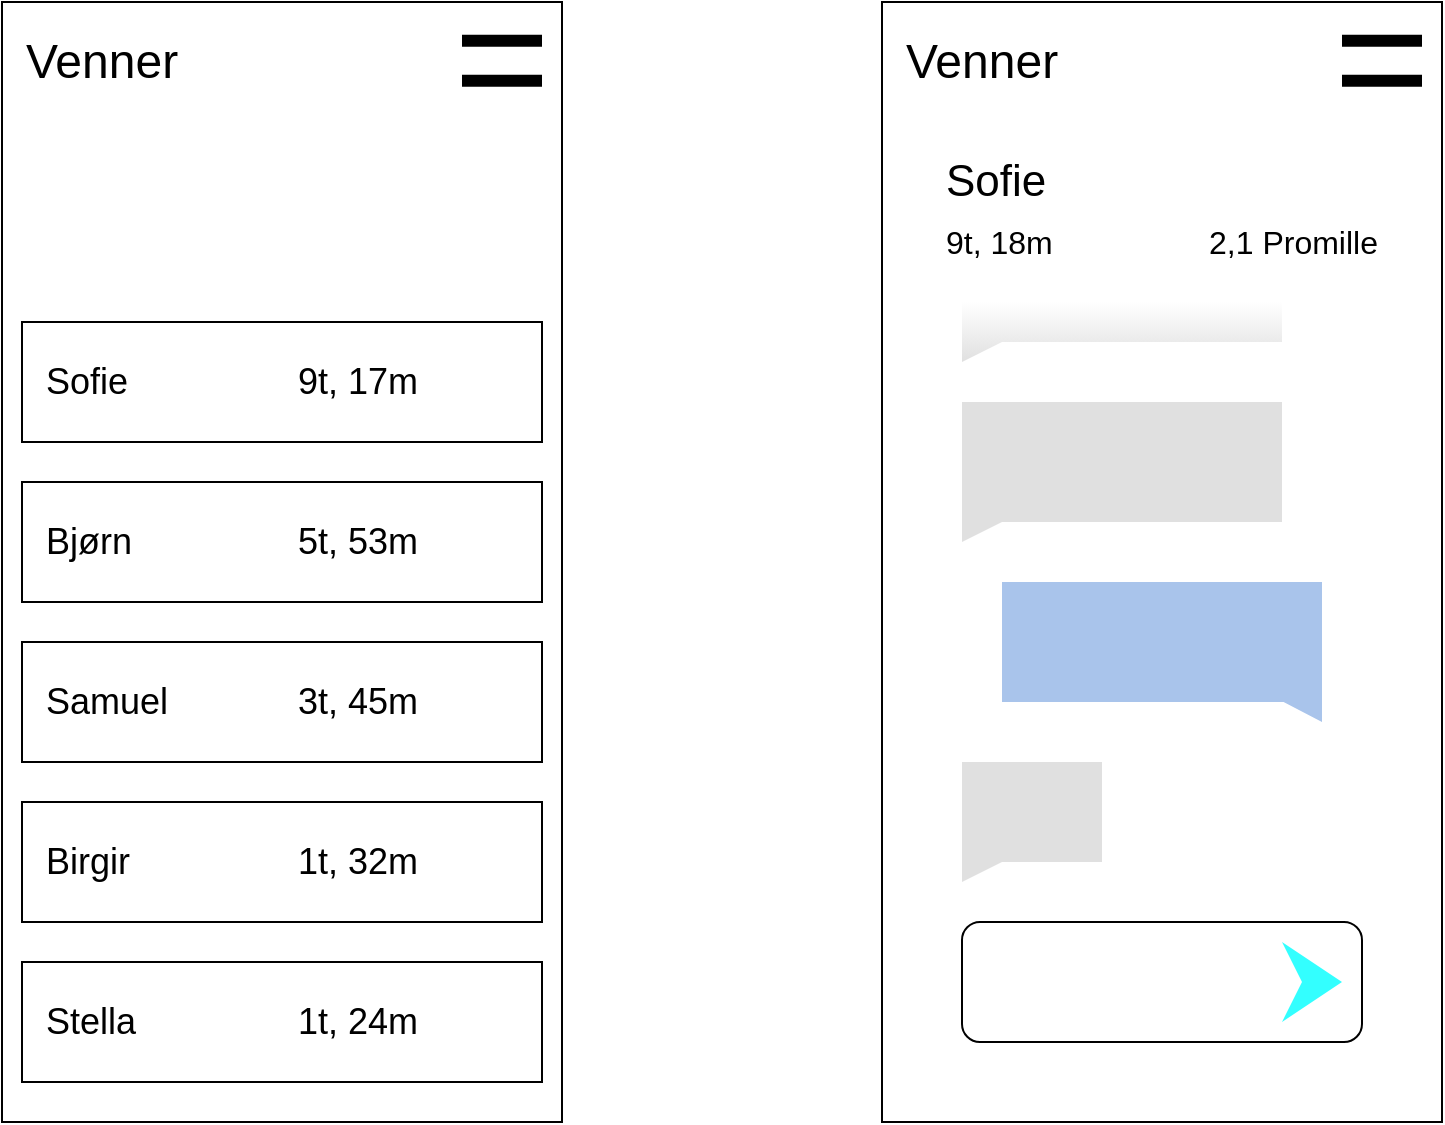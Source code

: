 <mxfile version="15.2.5" type="device"><diagram id="7_vzxhTbwXwMeLURRyNr" name="Page-1"><mxGraphModel dx="1627" dy="1032" grid="1" gridSize="10" guides="1" tooltips="1" connect="0" arrows="0" fold="1" page="1" pageScale="1" pageWidth="827" pageHeight="1169" math="0" shadow="0"><root><mxCell id="0"/><mxCell id="1" value="Base" style="locked=1;" parent="0"/><mxCell id="6KrHyGJjl-sLQc3RgJx--14" value="" style="rounded=0;whiteSpace=wrap;html=1;" parent="1" vertex="1"><mxGeometry width="280" height="560" as="geometry"/></mxCell><mxCell id="LEPAdyr9kieLyu3FZ4h3-8" value="" style="group;fillColor=none;strokeColor=none;" parent="1" vertex="1" connectable="0"><mxGeometry width="280" height="60" as="geometry"/></mxCell><mxCell id="6KrHyGJjl-sLQc3RgJx--41" value="Venner" style="text;html=1;strokeColor=none;fillColor=none;align=left;verticalAlign=middle;whiteSpace=wrap;rounded=0;fontSize=24;" parent="LEPAdyr9kieLyu3FZ4h3-8" vertex="1"><mxGeometry x="10" y="10" width="190" height="40" as="geometry"/></mxCell><mxCell id="LEPAdyr9kieLyu3FZ4h3-6" value="" style="group;fillColor=none;" parent="LEPAdyr9kieLyu3FZ4h3-8" vertex="1" connectable="0"><mxGeometry x="220" width="60" height="60" as="geometry"/></mxCell><mxCell id="LEPAdyr9kieLyu3FZ4h3-5" value="" style="rounded=0;whiteSpace=wrap;html=1;fillColor=none;strokeColor=none;" parent="LEPAdyr9kieLyu3FZ4h3-6" vertex="1"><mxGeometry width="60" height="60" as="geometry"/></mxCell><mxCell id="N4ZxpNlvDH7QiRQBErcT-71" value="" style="endArrow=none;html=1;entryX=0;entryY=0;entryDx=0;entryDy=0;strokeWidth=6;exitX=1;exitY=0;exitDx=0;exitDy=0;rounded=1;sketch=0;" parent="LEPAdyr9kieLyu3FZ4h3-6" edge="1"><mxGeometry width="50" height="50" relative="1" as="geometry"><mxPoint x="50" y="19.32" as="sourcePoint"/><mxPoint x="10" y="19.32" as="targetPoint"/></mxGeometry></mxCell><mxCell id="N4ZxpNlvDH7QiRQBErcT-73" value="" style="endArrow=none;html=1;entryX=0;entryY=1;entryDx=0;entryDy=0;strokeWidth=6;exitX=1;exitY=1;exitDx=0;exitDy=0;" parent="LEPAdyr9kieLyu3FZ4h3-6" edge="1"><mxGeometry width="50" height="50" relative="1" as="geometry"><mxPoint x="50" y="39.32" as="sourcePoint"/><mxPoint x="10" y="39.32" as="targetPoint"/></mxGeometry></mxCell><mxCell id="SuAwNH7DVWD18bBBrgmE-8" value="" style="rounded=0;whiteSpace=wrap;html=1;" vertex="1" parent="1"><mxGeometry x="440" width="280" height="560" as="geometry"/></mxCell><mxCell id="SuAwNH7DVWD18bBBrgmE-9" value="" style="group;fillColor=none;strokeColor=none;" vertex="1" connectable="0" parent="1"><mxGeometry x="440" width="280" height="60" as="geometry"/></mxCell><mxCell id="SuAwNH7DVWD18bBBrgmE-10" value="Venner" style="text;html=1;strokeColor=none;fillColor=none;align=left;verticalAlign=middle;whiteSpace=wrap;rounded=0;fontSize=24;" vertex="1" parent="SuAwNH7DVWD18bBBrgmE-9"><mxGeometry x="10" y="10" width="190" height="40" as="geometry"/></mxCell><mxCell id="SuAwNH7DVWD18bBBrgmE-11" value="" style="group;fillColor=none;" vertex="1" connectable="0" parent="SuAwNH7DVWD18bBBrgmE-9"><mxGeometry x="220" width="60" height="60" as="geometry"/></mxCell><mxCell id="SuAwNH7DVWD18bBBrgmE-12" value="" style="rounded=0;whiteSpace=wrap;html=1;fillColor=none;strokeColor=none;" vertex="1" parent="SuAwNH7DVWD18bBBrgmE-11"><mxGeometry width="60" height="60" as="geometry"/></mxCell><mxCell id="SuAwNH7DVWD18bBBrgmE-13" value="" style="endArrow=none;html=1;entryX=0;entryY=0;entryDx=0;entryDy=0;strokeWidth=6;exitX=1;exitY=0;exitDx=0;exitDy=0;rounded=1;sketch=0;" edge="1" parent="SuAwNH7DVWD18bBBrgmE-11"><mxGeometry width="50" height="50" relative="1" as="geometry"><mxPoint x="50" y="19.32" as="sourcePoint"/><mxPoint x="10" y="19.32" as="targetPoint"/></mxGeometry></mxCell><mxCell id="SuAwNH7DVWD18bBBrgmE-14" value="" style="endArrow=none;html=1;entryX=0;entryY=1;entryDx=0;entryDy=0;strokeWidth=6;exitX=1;exitY=1;exitDx=0;exitDy=0;" edge="1" parent="SuAwNH7DVWD18bBBrgmE-11"><mxGeometry width="50" height="50" relative="1" as="geometry"><mxPoint x="50" y="39.32" as="sourcePoint"/><mxPoint x="10" y="39.32" as="targetPoint"/></mxGeometry></mxCell><mxCell id="LEPAdyr9kieLyu3FZ4h3-95" value="Content" style="" parent="0"/><mxCell id="SuAwNH7DVWD18bBBrgmE-31" value="" style="group" vertex="1" connectable="0" parent="LEPAdyr9kieLyu3FZ4h3-95"><mxGeometry x="10" y="160" width="260" height="60" as="geometry"/></mxCell><mxCell id="SuAwNH7DVWD18bBBrgmE-15" value="" style="rounded=0;whiteSpace=wrap;html=1;fontSize=16;fontColor=#FFFFFF;fillColor=#FFFFFF;align=left;" vertex="1" parent="SuAwNH7DVWD18bBBrgmE-31"><mxGeometry width="260" height="60" as="geometry"/></mxCell><mxCell id="SuAwNH7DVWD18bBBrgmE-18" value="Sofie" style="text;html=1;strokeColor=none;fillColor=none;align=left;verticalAlign=middle;whiteSpace=wrap;rounded=0;fontSize=18;fontColor=#000000;" vertex="1" parent="SuAwNH7DVWD18bBBrgmE-31"><mxGeometry x="10" y="10" width="120" height="40" as="geometry"/></mxCell><mxCell id="SuAwNH7DVWD18bBBrgmE-19" value="9t, 17m" style="text;html=1;strokeColor=none;fillColor=none;align=right;verticalAlign=middle;whiteSpace=wrap;rounded=0;fontSize=18;fontColor=#000000;" vertex="1" parent="SuAwNH7DVWD18bBBrgmE-31"><mxGeometry x="130" y="10" width="70" height="40" as="geometry"/></mxCell><mxCell id="SuAwNH7DVWD18bBBrgmE-55" value="" style="shape=image;html=1;verticalAlign=top;verticalLabelPosition=bottom;labelBackgroundColor=#ffffff;imageAspect=0;aspect=fixed;image=https://cdn4.iconfinder.com/data/icons/fat-face-black/100/Dead-128.png;rounded=1;fontSize=18;fontColor=#000000;fillColor=#FFFFFF;" vertex="1" parent="SuAwNH7DVWD18bBBrgmE-31"><mxGeometry x="210" y="10" width="40" height="40" as="geometry"/></mxCell><mxCell id="SuAwNH7DVWD18bBBrgmE-32" value="" style="group" vertex="1" connectable="0" parent="LEPAdyr9kieLyu3FZ4h3-95"><mxGeometry x="10" y="240" width="260" height="60" as="geometry"/></mxCell><mxCell id="SuAwNH7DVWD18bBBrgmE-33" value="" style="rounded=0;whiteSpace=wrap;html=1;fontSize=16;fontColor=#FFFFFF;fillColor=#FFFFFF;align=left;" vertex="1" parent="SuAwNH7DVWD18bBBrgmE-32"><mxGeometry width="260" height="60" as="geometry"/></mxCell><mxCell id="SuAwNH7DVWD18bBBrgmE-34" value="" style="shape=image;html=1;verticalAlign=top;verticalLabelPosition=bottom;labelBackgroundColor=#ffffff;imageAspect=0;aspect=fixed;image=https://cdn4.iconfinder.com/data/icons/fat-face-black/100/Giddy-128.png;rounded=1;fontSize=16;fontColor=#FFFFFF;fillColor=#FFFFFF;" vertex="1" parent="SuAwNH7DVWD18bBBrgmE-32"><mxGeometry x="210" y="10" width="40" height="40" as="geometry"/></mxCell><mxCell id="SuAwNH7DVWD18bBBrgmE-35" value="Bjørn" style="text;html=1;strokeColor=none;fillColor=none;align=left;verticalAlign=middle;whiteSpace=wrap;rounded=0;fontSize=18;fontColor=#000000;" vertex="1" parent="SuAwNH7DVWD18bBBrgmE-32"><mxGeometry x="10" y="10" width="120" height="40" as="geometry"/></mxCell><mxCell id="SuAwNH7DVWD18bBBrgmE-36" value="5t, 53m" style="text;html=1;strokeColor=none;fillColor=none;align=right;verticalAlign=middle;whiteSpace=wrap;rounded=0;fontSize=18;fontColor=#000000;" vertex="1" parent="SuAwNH7DVWD18bBBrgmE-32"><mxGeometry x="130" y="10" width="70" height="40" as="geometry"/></mxCell><mxCell id="SuAwNH7DVWD18bBBrgmE-37" value="" style="group" vertex="1" connectable="0" parent="LEPAdyr9kieLyu3FZ4h3-95"><mxGeometry x="10" y="320" width="260" height="60" as="geometry"/></mxCell><mxCell id="SuAwNH7DVWD18bBBrgmE-38" value="" style="rounded=0;whiteSpace=wrap;html=1;fontSize=16;fontColor=#FFFFFF;fillColor=#FFFFFF;align=left;" vertex="1" parent="SuAwNH7DVWD18bBBrgmE-37"><mxGeometry width="260" height="60" as="geometry"/></mxCell><mxCell id="SuAwNH7DVWD18bBBrgmE-40" value="Samuel" style="text;html=1;strokeColor=none;fillColor=none;align=left;verticalAlign=middle;whiteSpace=wrap;rounded=0;fontSize=18;fontColor=#000000;" vertex="1" parent="SuAwNH7DVWD18bBBrgmE-37"><mxGeometry x="10" y="10" width="120" height="40" as="geometry"/></mxCell><mxCell id="SuAwNH7DVWD18bBBrgmE-41" value="3t, 45m" style="text;html=1;strokeColor=none;fillColor=none;align=right;verticalAlign=middle;whiteSpace=wrap;rounded=0;fontSize=18;fontColor=#000000;" vertex="1" parent="SuAwNH7DVWD18bBBrgmE-37"><mxGeometry x="130" y="10" width="70" height="40" as="geometry"/></mxCell><mxCell id="SuAwNH7DVWD18bBBrgmE-54" value="" style="shape=image;html=1;verticalAlign=top;verticalLabelPosition=bottom;labelBackgroundColor=#ffffff;imageAspect=0;aspect=fixed;image=https://cdn4.iconfinder.com/data/icons/fat-face-black/100/Ill-128.png;rounded=1;fontSize=18;fontColor=#000000;fillColor=#FFFFFF;" vertex="1" parent="SuAwNH7DVWD18bBBrgmE-37"><mxGeometry x="210" y="10" width="40" height="40" as="geometry"/></mxCell><mxCell id="SuAwNH7DVWD18bBBrgmE-42" value="" style="group" vertex="1" connectable="0" parent="LEPAdyr9kieLyu3FZ4h3-95"><mxGeometry x="10" y="400" width="260" height="60" as="geometry"/></mxCell><mxCell id="SuAwNH7DVWD18bBBrgmE-43" value="" style="rounded=0;whiteSpace=wrap;html=1;fontSize=16;fontColor=#FFFFFF;fillColor=#FFFFFF;align=left;" vertex="1" parent="SuAwNH7DVWD18bBBrgmE-42"><mxGeometry width="260" height="60" as="geometry"/></mxCell><mxCell id="SuAwNH7DVWD18bBBrgmE-45" value="Birgir" style="text;html=1;strokeColor=none;fillColor=none;align=left;verticalAlign=middle;whiteSpace=wrap;rounded=0;fontSize=18;fontColor=#000000;" vertex="1" parent="SuAwNH7DVWD18bBBrgmE-42"><mxGeometry x="10" y="10" width="120" height="40" as="geometry"/></mxCell><mxCell id="SuAwNH7DVWD18bBBrgmE-46" value="1t, 32m" style="text;html=1;strokeColor=none;fillColor=none;align=right;verticalAlign=middle;whiteSpace=wrap;rounded=0;fontSize=18;fontColor=#000000;" vertex="1" parent="SuAwNH7DVWD18bBBrgmE-42"><mxGeometry x="130" y="10" width="70" height="40" as="geometry"/></mxCell><mxCell id="SuAwNH7DVWD18bBBrgmE-57" value="" style="shape=image;html=1;verticalAlign=top;verticalLabelPosition=bottom;labelBackgroundColor=#ffffff;imageAspect=0;aspect=fixed;image=https://cdn4.iconfinder.com/data/icons/fat-face-black/100/Happy_Tongue-128.png;rounded=1;fontSize=18;fontColor=#000000;fillColor=#FFFFFF;" vertex="1" parent="SuAwNH7DVWD18bBBrgmE-42"><mxGeometry x="210" y="10" width="40" height="40" as="geometry"/></mxCell><mxCell id="SuAwNH7DVWD18bBBrgmE-47" value="" style="group" vertex="1" connectable="0" parent="LEPAdyr9kieLyu3FZ4h3-95"><mxGeometry x="10" y="480" width="260" height="60" as="geometry"/></mxCell><mxCell id="SuAwNH7DVWD18bBBrgmE-48" value="" style="rounded=0;whiteSpace=wrap;html=1;fontSize=16;fontColor=#FFFFFF;fillColor=#FFFFFF;align=left;" vertex="1" parent="SuAwNH7DVWD18bBBrgmE-47"><mxGeometry width="260" height="60" as="geometry"/></mxCell><mxCell id="SuAwNH7DVWD18bBBrgmE-50" value="Stella" style="text;html=1;strokeColor=none;fillColor=none;align=left;verticalAlign=middle;whiteSpace=wrap;rounded=0;fontSize=18;fontColor=#000000;" vertex="1" parent="SuAwNH7DVWD18bBBrgmE-47"><mxGeometry x="10" y="10" width="120" height="40" as="geometry"/></mxCell><mxCell id="SuAwNH7DVWD18bBBrgmE-51" value="1t, 24m" style="text;html=1;strokeColor=none;fillColor=none;align=right;verticalAlign=middle;whiteSpace=wrap;rounded=0;fontSize=18;fontColor=#000000;" vertex="1" parent="SuAwNH7DVWD18bBBrgmE-47"><mxGeometry x="130" y="10" width="70" height="40" as="geometry"/></mxCell><mxCell id="SuAwNH7DVWD18bBBrgmE-56" value="" style="shape=image;html=1;verticalAlign=top;verticalLabelPosition=bottom;labelBackgroundColor=#ffffff;imageAspect=0;aspect=fixed;image=https://cdn4.iconfinder.com/data/icons/fat-face-black/100/Happy_Tongue-128.png;rounded=1;fontSize=18;fontColor=#000000;fillColor=#FFFFFF;" vertex="1" parent="SuAwNH7DVWD18bBBrgmE-47"><mxGeometry x="210" y="10" width="40" height="40" as="geometry"/></mxCell><mxCell id="SuAwNH7DVWD18bBBrgmE-53" value="" style="shape=image;html=1;verticalAlign=top;verticalLabelPosition=bottom;labelBackgroundColor=#ffffff;imageAspect=0;aspect=fixed;image=https://cdn1.iconfinder.com/data/icons/science-technology-outline-24-px/24/Magnifier_magnifying_glass_search_search_web_searching_glass-128.png;rounded=1;fontSize=18;fontColor=#000000;fillColor=#FFFFFF;" vertex="1" parent="LEPAdyr9kieLyu3FZ4h3-95"><mxGeometry x="120" y="80" width="40" height="40" as="geometry"/></mxCell><mxCell id="SuAwNH7DVWD18bBBrgmE-65" value="" style="group" vertex="1" connectable="0" parent="LEPAdyr9kieLyu3FZ4h3-95"><mxGeometry x="460" y="60" width="240" height="80" as="geometry"/></mxCell><mxCell id="SuAwNH7DVWD18bBBrgmE-61" value="" style="rounded=0;whiteSpace=wrap;html=1;fontSize=22;fontColor=#000000;fillColor=none;align=left;strokeColor=none;" vertex="1" parent="SuAwNH7DVWD18bBBrgmE-65"><mxGeometry width="240" height="80" as="geometry"/></mxCell><mxCell id="SuAwNH7DVWD18bBBrgmE-62" value="2,1 Promille" style="text;html=1;strokeColor=none;fillColor=none;align=right;verticalAlign=middle;whiteSpace=wrap;rounded=0;fontSize=16;fontColor=#000000;" vertex="1" parent="SuAwNH7DVWD18bBBrgmE-65"><mxGeometry x="120" y="50" width="110" height="20" as="geometry"/></mxCell><mxCell id="SuAwNH7DVWD18bBBrgmE-63" value="9t, 18m" style="text;html=1;strokeColor=none;fillColor=none;align=left;verticalAlign=middle;whiteSpace=wrap;rounded=0;fontSize=16;fontColor=#000000;" vertex="1" parent="SuAwNH7DVWD18bBBrgmE-65"><mxGeometry x="10" y="50" width="110" height="20" as="geometry"/></mxCell><mxCell id="SuAwNH7DVWD18bBBrgmE-58" value="Sofie" style="text;html=1;strokeColor=none;fillColor=none;align=left;verticalAlign=middle;whiteSpace=wrap;rounded=0;fontSize=22;fontColor=#000000;" vertex="1" parent="SuAwNH7DVWD18bBBrgmE-65"><mxGeometry x="10" y="10" width="150" height="40" as="geometry"/></mxCell><mxCell id="SuAwNH7DVWD18bBBrgmE-60" value="" style="shape=image;html=1;verticalAlign=top;verticalLabelPosition=bottom;labelBackgroundColor=#ffffff;imageAspect=0;aspect=fixed;image=https://cdn4.iconfinder.com/data/icons/fat-face-black/100/Dead-128.png;rounded=1;fontSize=22;fontColor=#000000;fillColor=#FFFFFF;" vertex="1" parent="SuAwNH7DVWD18bBBrgmE-65"><mxGeometry x="190" y="10" width="40" height="40" as="geometry"/></mxCell><mxCell id="SuAwNH7DVWD18bBBrgmE-66" value="" style="shape=callout;whiteSpace=wrap;html=1;perimeter=calloutPerimeter;rounded=0;fontSize=16;fontColor=#000000;fillColor=#E0E0E0;align=left;strokeColor=none;sketch=0;size=10;position=0;position2=0;base=20;gradientColor=#ffffff;gradientDirection=north;" vertex="1" parent="LEPAdyr9kieLyu3FZ4h3-95"><mxGeometry x="480" y="150" width="160" height="30" as="geometry"/></mxCell><mxCell id="SuAwNH7DVWD18bBBrgmE-67" value="" style="shape=callout;whiteSpace=wrap;html=1;perimeter=calloutPerimeter;rounded=0;fontSize=16;fontColor=#000000;fillColor=#E0E0E0;align=left;strokeColor=none;sketch=0;size=10;position=0;position2=0;base=20;" vertex="1" parent="LEPAdyr9kieLyu3FZ4h3-95"><mxGeometry x="480" y="200" width="160" height="70" as="geometry"/></mxCell><mxCell id="SuAwNH7DVWD18bBBrgmE-68" value="" style="shape=callout;whiteSpace=wrap;html=1;perimeter=calloutPerimeter;rounded=0;fontSize=16;fontColor=#000000;fillColor=#A9C4EB;align=left;strokeColor=none;sketch=0;size=10;position=0.88;position2=1;base=160;" vertex="1" parent="LEPAdyr9kieLyu3FZ4h3-95"><mxGeometry x="500" y="290" width="160" height="70" as="geometry"/></mxCell><mxCell id="SuAwNH7DVWD18bBBrgmE-70" value="" style="shape=image;html=1;verticalAlign=top;verticalLabelPosition=bottom;labelBackgroundColor=#ffffff;imageAspect=0;aspect=fixed;image=https://cdn2.iconfinder.com/data/icons/lin/128/12.png;rounded=0;sketch=0;fontSize=16;fontColor=#000000;strokeColor=default;fillColor=#A9C4EB;gradientColor=#ffffff;gradientDirection=north;" vertex="1" parent="LEPAdyr9kieLyu3FZ4h3-95"><mxGeometry x="590" y="210" width="39" height="39" as="geometry"/></mxCell><mxCell id="SuAwNH7DVWD18bBBrgmE-71" value="" style="shape=image;html=1;verticalAlign=top;verticalLabelPosition=bottom;labelBackgroundColor=#ffffff;imageAspect=0;aspect=fixed;image=https://cdn2.iconfinder.com/data/icons/beer-festival-2/64/party_happy_alcohol_cheers_beer_drink_celebration-128.png;rounded=0;sketch=0;fontSize=16;fontColor=#000000;strokeColor=default;fillColor=#A9C4EB;gradientColor=#ffffff;gradientDirection=north;" vertex="1" parent="LEPAdyr9kieLyu3FZ4h3-95"><mxGeometry x="540" y="209.5" width="40" height="40" as="geometry"/></mxCell><mxCell id="SuAwNH7DVWD18bBBrgmE-72" value="" style="shape=image;html=1;verticalAlign=top;verticalLabelPosition=bottom;labelBackgroundColor=#ffffff;imageAspect=0;aspect=fixed;image=https://cdn4.iconfinder.com/data/icons/emoji-18/61/6-128.png;rounded=0;sketch=0;fontSize=16;fontColor=#000000;strokeColor=default;fillColor=#A9C4EB;gradientColor=#ffffff;gradientDirection=north;" vertex="1" parent="LEPAdyr9kieLyu3FZ4h3-95"><mxGeometry x="490" y="210" width="40" height="40" as="geometry"/></mxCell><mxCell id="SuAwNH7DVWD18bBBrgmE-73" value="" style="shape=image;html=1;verticalAlign=top;verticalLabelPosition=bottom;labelBackgroundColor=#ffffff;imageAspect=0;aspect=fixed;image=https://cdn3.iconfinder.com/data/icons/emoji-1-4/64/_crying_emoji_sad-128.png;rounded=0;sketch=0;fontSize=16;fontColor=#000000;strokeColor=default;fillColor=#A9C4EB;gradientColor=#ffffff;gradientDirection=north;" vertex="1" parent="LEPAdyr9kieLyu3FZ4h3-95"><mxGeometry x="510" y="300" width="40" height="40" as="geometry"/></mxCell><mxCell id="SuAwNH7DVWD18bBBrgmE-74" value="" style="shape=image;html=1;verticalAlign=top;verticalLabelPosition=bottom;labelBackgroundColor=#ffffff;imageAspect=0;aspect=fixed;image=https://cdn3.iconfinder.com/data/icons/emoji-1-4/64/_crying_emoji_sad-128.png;rounded=0;sketch=0;fontSize=16;fontColor=#000000;strokeColor=default;fillColor=#A9C4EB;gradientColor=#ffffff;gradientDirection=north;" vertex="1" parent="LEPAdyr9kieLyu3FZ4h3-95"><mxGeometry x="560" y="300" width="40" height="40" as="geometry"/></mxCell><mxCell id="SuAwNH7DVWD18bBBrgmE-75" value="" style="shape=image;html=1;verticalAlign=top;verticalLabelPosition=bottom;labelBackgroundColor=#ffffff;imageAspect=0;aspect=fixed;image=https://cdn3.iconfinder.com/data/icons/emoji-1-4/64/_crying_emoji_sad-128.png;rounded=0;sketch=0;fontSize=16;fontColor=#000000;strokeColor=default;fillColor=#A9C4EB;gradientColor=#ffffff;gradientDirection=north;" vertex="1" parent="LEPAdyr9kieLyu3FZ4h3-95"><mxGeometry x="610" y="300" width="40" height="40" as="geometry"/></mxCell><mxCell id="SuAwNH7DVWD18bBBrgmE-83" value="" style="shape=callout;whiteSpace=wrap;html=1;perimeter=calloutPerimeter;rounded=0;fontSize=16;fontColor=#000000;fillColor=#E0E0E0;align=left;strokeColor=none;sketch=0;size=10;position=0;position2=0;base=20;" vertex="1" parent="LEPAdyr9kieLyu3FZ4h3-95"><mxGeometry x="480" y="380" width="70" height="60" as="geometry"/></mxCell><mxCell id="SuAwNH7DVWD18bBBrgmE-84" value="" style="group" vertex="1" connectable="0" parent="LEPAdyr9kieLyu3FZ4h3-95"><mxGeometry x="480" y="460" width="200" height="60" as="geometry"/></mxCell><mxCell id="SuAwNH7DVWD18bBBrgmE-76" value="" style="rounded=1;whiteSpace=wrap;html=1;sketch=0;fontSize=16;fontColor=#000000;strokeColor=default;fillColor=#FFFFFF;gradientDirection=north;align=left;" vertex="1" parent="SuAwNH7DVWD18bBBrgmE-84"><mxGeometry width="200" height="60" as="geometry"/></mxCell><mxCell id="SuAwNH7DVWD18bBBrgmE-82" value="" style="html=1;shadow=0;dashed=0;align=center;verticalAlign=middle;shape=mxgraph.arrows2.arrow;dy=0;dx=30;notch=10;rounded=0;sketch=0;fontSize=16;fontColor=#000000;strokeColor=none;fillColor=#33FFFF;gradientColor=none;gradientDirection=north;" vertex="1" parent="SuAwNH7DVWD18bBBrgmE-84"><mxGeometry x="160" y="10" width="30" height="40" as="geometry"/></mxCell><mxCell id="SuAwNH7DVWD18bBBrgmE-85" value="" style="shape=image;html=1;verticalAlign=top;verticalLabelPosition=bottom;labelBackgroundColor=#ffffff;imageAspect=0;aspect=fixed;image=https://cdn1.iconfinder.com/data/icons/heroicons-solid/20/dots-horizontal-128.png;rounded=0;sketch=0;fontSize=16;fontColor=#000000;strokeColor=default;fillColor=#33FFFF;gradientColor=none;gradientDirection=north;" vertex="1" parent="LEPAdyr9kieLyu3FZ4h3-95"><mxGeometry x="495" y="390" width="40" height="40" as="geometry"/></mxCell></root></mxGraphModel></diagram></mxfile>